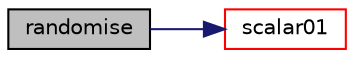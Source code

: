 digraph "randomise"
{
  bgcolor="transparent";
  edge [fontname="Helvetica",fontsize="10",labelfontname="Helvetica",labelfontsize="10"];
  node [fontname="Helvetica",fontsize="10",shape=record];
  rankdir="LR";
  Node1 [label="randomise",height=0.2,width=0.4,color="black", fillcolor="grey75", style="filled", fontcolor="black"];
  Node1 -> Node2 [color="midnightblue",fontsize="10",style="solid",fontname="Helvetica"];
  Node2 [label="scalar01",height=0.2,width=0.4,color="red",URL="$a02109.html#a25269b8b1f09eff9a4aa34074b51c4ab",tooltip="Scalar [0..1] (so including 0,1) "];
}
